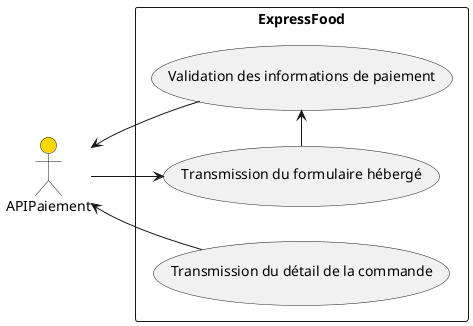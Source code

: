 
@startuml APIPaiement

left to right direction

actor "APIPaiement" as APIPaiement #Gold
rectangle ExpressFood {
  usecase "Transmission du détail de la commande" as UC1
  usecase "Transmission du formulaire hébergé" as UC2
  usecase "Validation des informations de paiement" as UC3
}

APIPaiement <-- UC1
APIPaiement --> UC2
APIPaiement <-- UC3

UC2 -> UC3


@enduml
